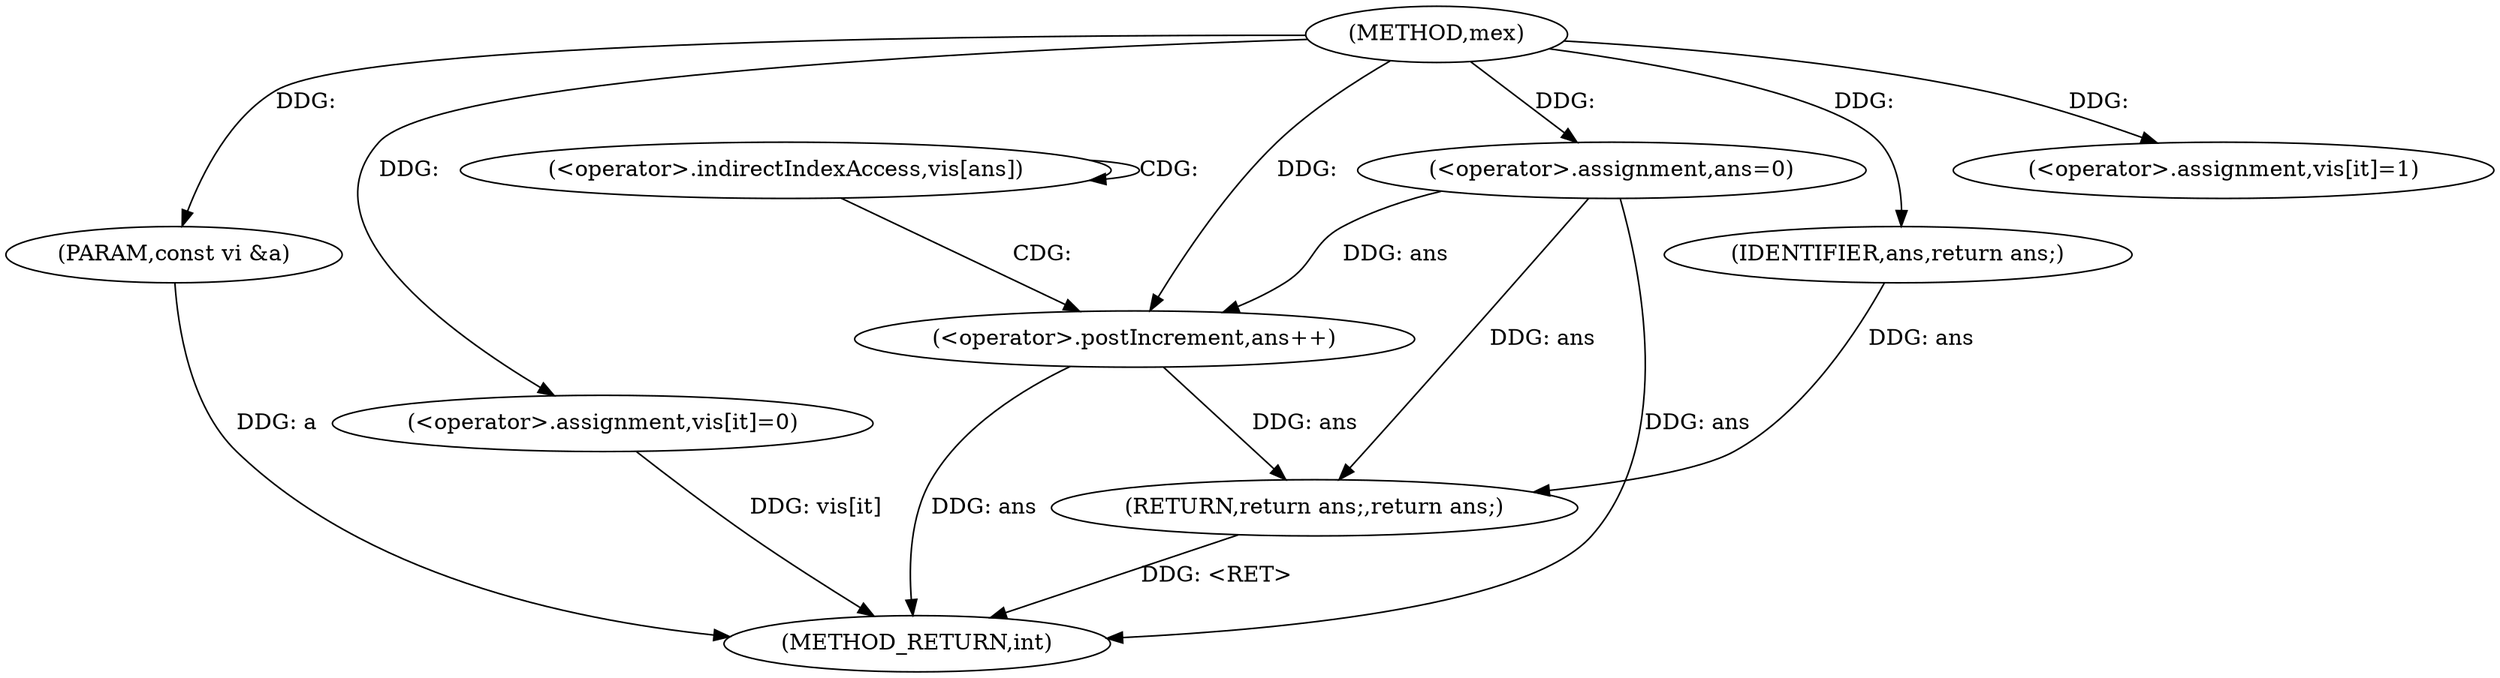 digraph "mex" {  
"1000567" [label = "(METHOD,mex)" ]
"1000594" [label = "(METHOD_RETURN,int)" ]
"1000568" [label = "(PARAM,const vi &a)" ]
"1000571" [label = "(<operator>.assignment,ans=0)" ]
"1000575" [label = "(<operator>.assignment,vis[it]=1)" ]
"1000587" [label = "(<operator>.assignment,vis[it]=0)" ]
"1000592" [label = "(RETURN,return ans;,return ans;)" ]
"1000584" [label = "(<operator>.postIncrement,ans++)" ]
"1000593" [label = "(IDENTIFIER,ans,return ans;)" ]
"1000581" [label = "(<operator>.indirectIndexAccess,vis[ans])" ]
  "1000568" -> "1000594"  [ label = "DDG: a"] 
  "1000571" -> "1000594"  [ label = "DDG: ans"] 
  "1000587" -> "1000594"  [ label = "DDG: vis[it]"] 
  "1000584" -> "1000594"  [ label = "DDG: ans"] 
  "1000592" -> "1000594"  [ label = "DDG: <RET>"] 
  "1000567" -> "1000568"  [ label = "DDG: "] 
  "1000567" -> "1000571"  [ label = "DDG: "] 
  "1000567" -> "1000575"  [ label = "DDG: "] 
  "1000567" -> "1000587"  [ label = "DDG: "] 
  "1000593" -> "1000592"  [ label = "DDG: ans"] 
  "1000571" -> "1000592"  [ label = "DDG: ans"] 
  "1000584" -> "1000592"  [ label = "DDG: ans"] 
  "1000567" -> "1000593"  [ label = "DDG: "] 
  "1000571" -> "1000584"  [ label = "DDG: ans"] 
  "1000567" -> "1000584"  [ label = "DDG: "] 
  "1000581" -> "1000584"  [ label = "CDG: "] 
  "1000581" -> "1000581"  [ label = "CDG: "] 
}

